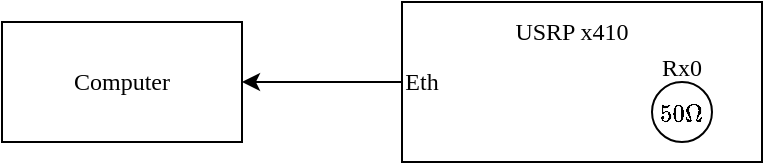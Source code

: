 <mxfile version="26.2.4">
  <diagram name="Side-1" id="uW0DjwNeNf7ILn5l6WYy">
    <mxGraphModel dx="816" dy="451" grid="1" gridSize="10" guides="1" tooltips="1" connect="1" arrows="1" fold="1" page="1" pageScale="1" pageWidth="827" pageHeight="1169" math="1" shadow="0">
      <root>
        <mxCell id="0" />
        <mxCell id="1" parent="0" />
        <mxCell id="YH7xpM0im31NYv6UUsLt-12" style="edgeStyle=orthogonalEdgeStyle;rounded=0;orthogonalLoop=1;jettySize=auto;html=1;exitX=0;exitY=0.5;exitDx=0;exitDy=0;entryX=1;entryY=0.5;entryDx=0;entryDy=0;fontFamily=Modern;fontSource=https%3A%2F%2Fsourceforge.net%2Fprojects%2Fcm-unicode%2F;" edge="1" parent="1" source="YH7xpM0im31NYv6UUsLt-1" target="YH7xpM0im31NYv6UUsLt-11">
          <mxGeometry relative="1" as="geometry" />
        </mxCell>
        <mxCell id="YH7xpM0im31NYv6UUsLt-1" value="" style="rounded=0;whiteSpace=wrap;html=1;fontFamily=Modern;fontSource=https%3A%2F%2Fsourceforge.net%2Fprojects%2Fcm-unicode%2F;" vertex="1" parent="1">
          <mxGeometry x="510" y="400" width="180" height="80" as="geometry" />
        </mxCell>
        <mxCell id="YH7xpM0im31NYv6UUsLt-2" value="$$50\Omega$$" style="ellipse;whiteSpace=wrap;html=1;aspect=fixed;fontFamily=Modern;fontSource=https%3A%2F%2Fsourceforge.net%2Fprojects%2Fcm-unicode%2F;" vertex="1" parent="1">
          <mxGeometry x="635" y="440" width="30" height="30" as="geometry" />
        </mxCell>
        <mxCell id="YH7xpM0im31NYv6UUsLt-7" value="Rx0" style="text;html=1;align=center;verticalAlign=middle;whiteSpace=wrap;rounded=0;fontFamily=Modern;fontSource=https%3A%2F%2Fsourceforge.net%2Fprojects%2Fcm-unicode%2F;" vertex="1" parent="1">
          <mxGeometry x="620" y="418" width="60" height="30" as="geometry" />
        </mxCell>
        <mxCell id="YH7xpM0im31NYv6UUsLt-8" value="USRP x410" style="text;html=1;align=center;verticalAlign=middle;whiteSpace=wrap;rounded=0;fontFamily=Modern;fontSource=https%3A%2F%2Fsourceforge.net%2Fprojects%2Fcm-unicode%2F;" vertex="1" parent="1">
          <mxGeometry x="555" y="400" width="80" height="30" as="geometry" />
        </mxCell>
        <mxCell id="YH7xpM0im31NYv6UUsLt-10" value="Eth" style="text;html=1;align=center;verticalAlign=middle;whiteSpace=wrap;rounded=0;fontFamily=Modern;fontSource=https%3A%2F%2Fsourceforge.net%2Fprojects%2Fcm-unicode%2F;" vertex="1" parent="1">
          <mxGeometry x="490" y="425" width="60" height="30" as="geometry" />
        </mxCell>
        <mxCell id="YH7xpM0im31NYv6UUsLt-11" value="Computer" style="rounded=0;whiteSpace=wrap;html=1;fontFamily=Modern;fontSource=https%3A%2F%2Fsourceforge.net%2Fprojects%2Fcm-unicode%2F;" vertex="1" parent="1">
          <mxGeometry x="310" y="410" width="120" height="60" as="geometry" />
        </mxCell>
      </root>
    </mxGraphModel>
  </diagram>
</mxfile>

